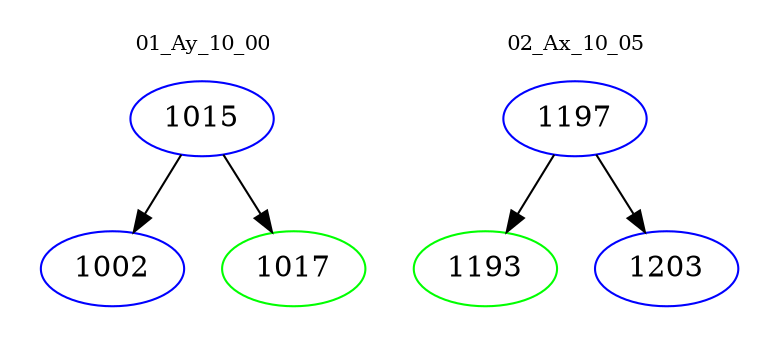 digraph{
subgraph cluster_0 {
color = white
label = "01_Ay_10_00";
fontsize=10;
T0_1015 [label="1015", color="blue"]
T0_1015 -> T0_1002 [color="black"]
T0_1002 [label="1002", color="blue"]
T0_1015 -> T0_1017 [color="black"]
T0_1017 [label="1017", color="green"]
}
subgraph cluster_1 {
color = white
label = "02_Ax_10_05";
fontsize=10;
T1_1197 [label="1197", color="blue"]
T1_1197 -> T1_1193 [color="black"]
T1_1193 [label="1193", color="green"]
T1_1197 -> T1_1203 [color="black"]
T1_1203 [label="1203", color="blue"]
}
}
